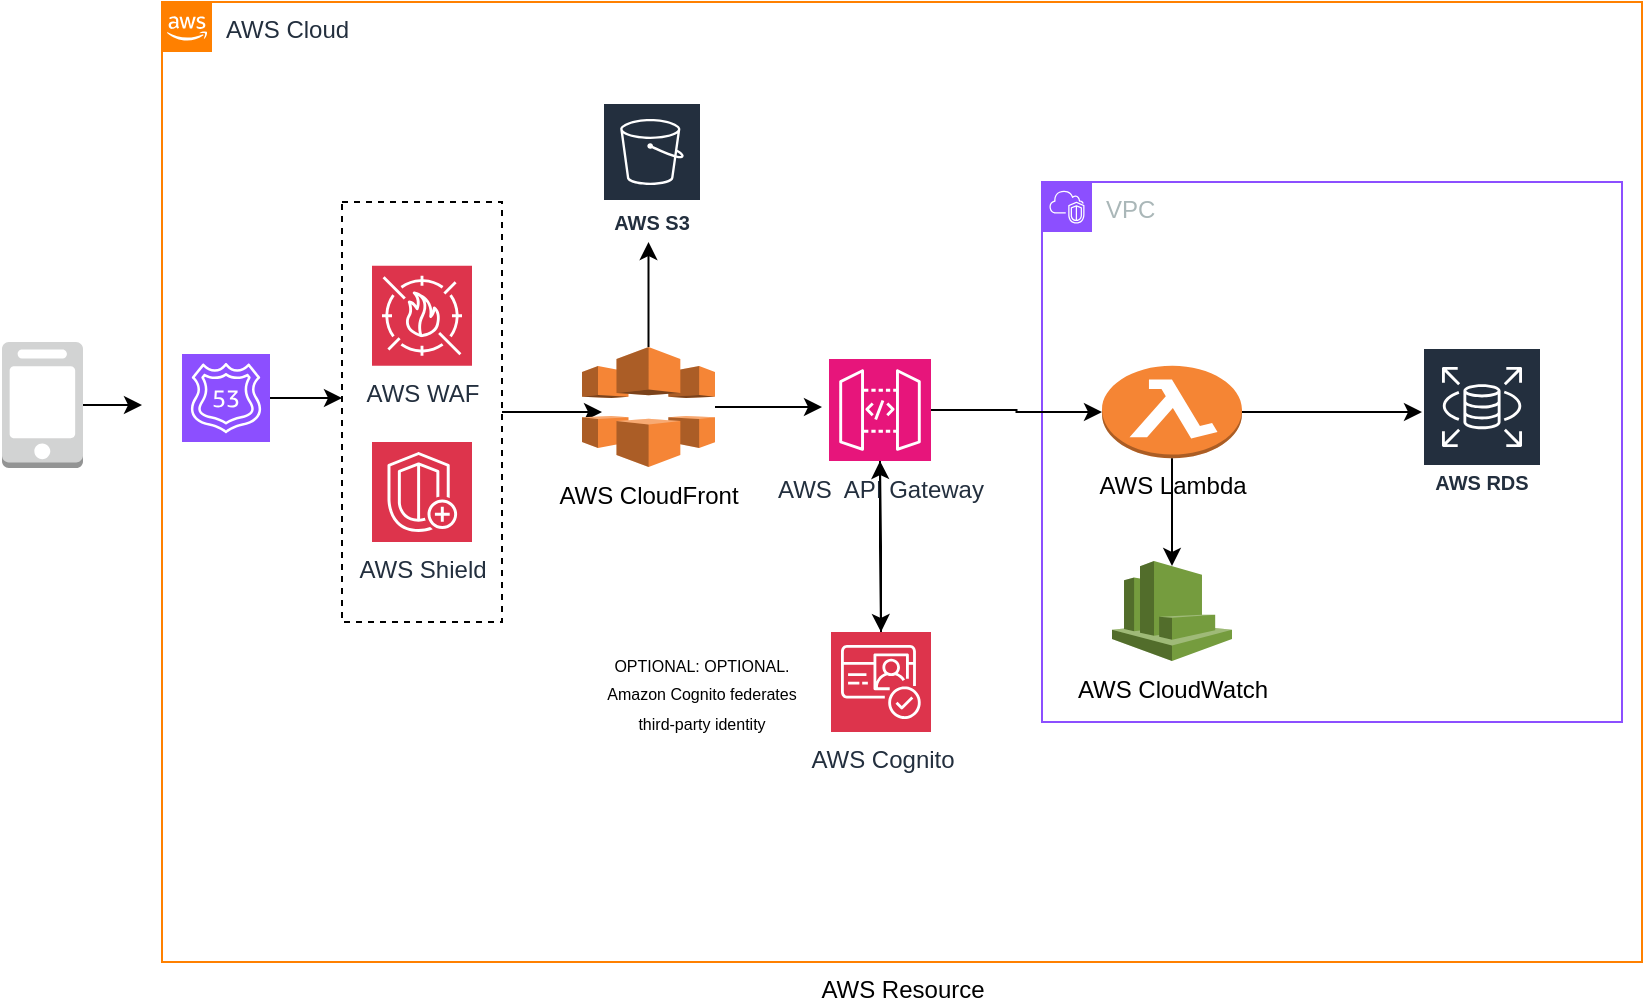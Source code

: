 <mxfile version="23.0.1" type="github">
  <diagram name="Trang-1" id="PGPuonrAZV76nMHsHKJV">
    <mxGraphModel dx="1566" dy="579" grid="1" gridSize="10" guides="1" tooltips="1" connect="1" arrows="1" fold="1" page="1" pageScale="1" pageWidth="827" pageHeight="1169" math="0" shadow="0">
      <root>
        <mxCell id="0" />
        <mxCell id="1" parent="0" />
        <mxCell id="vHsS-nZTIobniVrzyw61-35" value="AWS Resource&lt;br&gt;" style="verticalLabelPosition=bottom;verticalAlign=top;html=1;shape=mxgraph.basic.rect;fillColor2=none;strokeWidth=1;size=20;indent=5;movable=0;resizable=0;rotatable=0;deletable=0;editable=0;locked=1;connectable=0;" parent="1" vertex="1">
          <mxGeometry x="80" y="80" width="740" height="480" as="geometry" />
        </mxCell>
        <mxCell id="2dPdS4qDicGtsVxg0K6_-50" style="edgeStyle=orthogonalEdgeStyle;rounded=0;orthogonalLoop=1;jettySize=auto;html=1;" edge="1" parent="1" source="vHsS-nZTIobniVrzyw61-11">
          <mxGeometry relative="1" as="geometry">
            <mxPoint x="70" y="281.5" as="targetPoint" />
          </mxGeometry>
        </mxCell>
        <mxCell id="vHsS-nZTIobniVrzyw61-11" value="" style="outlineConnect=0;dashed=0;verticalLabelPosition=bottom;verticalAlign=top;align=center;html=1;shape=mxgraph.aws3.mobile_client;fillColor=#D2D3D3;gradientColor=none;" parent="1" vertex="1">
          <mxGeometry y="250" width="40.5" height="63" as="geometry" />
        </mxCell>
        <mxCell id="2dPdS4qDicGtsVxg0K6_-8" value="" style="group" vertex="1" connectable="0" parent="1">
          <mxGeometry x="80" y="80" width="740" height="480" as="geometry" />
        </mxCell>
        <mxCell id="2dPdS4qDicGtsVxg0K6_-55" style="edgeStyle=orthogonalEdgeStyle;rounded=0;orthogonalLoop=1;jettySize=auto;html=1;" edge="1" parent="2dPdS4qDicGtsVxg0K6_-8" source="2dPdS4qDicGtsVxg0K6_-21">
          <mxGeometry relative="1" as="geometry">
            <mxPoint x="220" y="205.01" as="targetPoint" />
          </mxGeometry>
        </mxCell>
        <mxCell id="2dPdS4qDicGtsVxg0K6_-21" value="" style="verticalLabelPosition=bottom;verticalAlign=top;html=1;shape=mxgraph.basic.rect;fillColor2=none;strokeWidth=1;size=20;indent=5;dashed=1;" vertex="1" parent="2dPdS4qDicGtsVxg0K6_-8">
          <mxGeometry x="90" y="100.01" width="80" height="210" as="geometry" />
        </mxCell>
        <mxCell id="2dPdS4qDicGtsVxg0K6_-6" value="AWS Cloud" style="points=[[0,0],[0.25,0],[0.5,0],[0.75,0],[1,0],[1,0.25],[1,0.5],[1,0.75],[1,1],[0.75,1],[0.5,1],[0.25,1],[0,1],[0,0.75],[0,0.5],[0,0.25]];outlineConnect=0;gradientColor=none;html=1;whiteSpace=wrap;fontSize=12;fontStyle=0;container=0;pointerEvents=0;collapsible=0;recursiveResize=0;shape=mxgraph.aws4.group;grIcon=mxgraph.aws4.group_aws_cloud_alt;strokeColor=#FF8000;fillColor=none;verticalAlign=top;align=left;spacingLeft=30;fontColor=#232F3E;dashed=0;" vertex="1" parent="2dPdS4qDicGtsVxg0K6_-8">
          <mxGeometry width="740" height="480" as="geometry" />
        </mxCell>
        <mxCell id="2dPdS4qDicGtsVxg0K6_-48" style="edgeStyle=orthogonalEdgeStyle;rounded=0;orthogonalLoop=1;jettySize=auto;html=1;" edge="1" parent="2dPdS4qDicGtsVxg0K6_-8" source="vHsS-nZTIobniVrzyw61-1">
          <mxGeometry relative="1" as="geometry">
            <mxPoint x="630" y="205.005" as="targetPoint" />
          </mxGeometry>
        </mxCell>
        <mxCell id="vHsS-nZTIobniVrzyw61-1" value="AWS Lambda&lt;br&gt;" style="outlineConnect=0;dashed=0;verticalLabelPosition=bottom;verticalAlign=top;align=center;html=1;shape=mxgraph.aws3.lambda_function;fillColor=#F58534;gradientColor=none;" parent="2dPdS4qDicGtsVxg0K6_-8" vertex="1">
          <mxGeometry x="470" y="181.88" width="70" height="46.25" as="geometry" />
        </mxCell>
        <mxCell id="2dPdS4qDicGtsVxg0K6_-57" style="edgeStyle=orthogonalEdgeStyle;rounded=0;orthogonalLoop=1;jettySize=auto;html=1;entryX=0.5;entryY=0;entryDx=0;entryDy=0;entryPerimeter=0;" edge="1" parent="2dPdS4qDicGtsVxg0K6_-8" source="vHsS-nZTIobniVrzyw61-7" target="2dPdS4qDicGtsVxg0K6_-56">
          <mxGeometry relative="1" as="geometry">
            <mxPoint x="359" y="280" as="targetPoint" />
          </mxGeometry>
        </mxCell>
        <mxCell id="vHsS-nZTIobniVrzyw61-7" value="AWS&amp;nbsp; API Gateway&lt;br&gt;" style="sketch=0;points=[[0,0,0],[0.25,0,0],[0.5,0,0],[0.75,0,0],[1,0,0],[0,1,0],[0.25,1,0],[0.5,1,0],[0.75,1,0],[1,1,0],[0,0.25,0],[0,0.5,0],[0,0.75,0],[1,0.25,0],[1,0.5,0],[1,0.75,0]];outlineConnect=0;fontColor=#232F3E;fillColor=#E7157B;strokeColor=#ffffff;dashed=0;verticalLabelPosition=bottom;verticalAlign=top;align=center;html=1;fontSize=12;fontStyle=0;aspect=fixed;shape=mxgraph.aws4.resourceIcon;resIcon=mxgraph.aws4.api_gateway;" parent="2dPdS4qDicGtsVxg0K6_-8" vertex="1">
          <mxGeometry x="333.5" y="178.5" width="51" height="51" as="geometry" />
        </mxCell>
        <mxCell id="vHsS-nZTIobniVrzyw61-8" value="AWS WAF&lt;br&gt;" style="sketch=0;points=[[0,0,0],[0.25,0,0],[0.5,0,0],[0.75,0,0],[1,0,0],[0,1,0],[0.25,1,0],[0.5,1,0],[0.75,1,0],[1,1,0],[0,0.25,0],[0,0.5,0],[0,0.75,0],[1,0.25,0],[1,0.5,0],[1,0.75,0]];outlineConnect=0;fontColor=#232F3E;fillColor=#DD344C;strokeColor=#ffffff;dashed=0;verticalLabelPosition=bottom;verticalAlign=top;align=center;html=1;fontSize=12;fontStyle=0;aspect=fixed;shape=mxgraph.aws4.resourceIcon;resIcon=mxgraph.aws4.waf;" parent="2dPdS4qDicGtsVxg0K6_-8" vertex="1">
          <mxGeometry x="105" y="131.88" width="50" height="50" as="geometry" />
        </mxCell>
        <mxCell id="vHsS-nZTIobniVrzyw61-17" value="AWS RDS&lt;br&gt;" style="sketch=0;outlineConnect=0;fontColor=#232F3E;gradientColor=none;strokeColor=#ffffff;fillColor=#232F3E;dashed=0;verticalLabelPosition=middle;verticalAlign=bottom;align=center;html=1;whiteSpace=wrap;fontSize=10;fontStyle=1;spacing=3;shape=mxgraph.aws4.productIcon;prIcon=mxgraph.aws4.rds;" parent="2dPdS4qDicGtsVxg0K6_-8" vertex="1">
          <mxGeometry x="630" y="172.5" width="60" height="77.5" as="geometry" />
        </mxCell>
        <mxCell id="vHsS-nZTIobniVrzyw61-18" value="AWS CloudWatch&lt;br&gt;" style="outlineConnect=0;dashed=0;verticalLabelPosition=bottom;verticalAlign=top;align=center;html=1;shape=mxgraph.aws3.cloudwatch;fillColor=#759C3E;gradientColor=none;" parent="2dPdS4qDicGtsVxg0K6_-8" vertex="1">
          <mxGeometry x="475" y="279.5" width="60" height="50" as="geometry" />
        </mxCell>
        <mxCell id="2dPdS4qDicGtsVxg0K6_-3" value="VPC" style="points=[[0,0],[0.25,0],[0.5,0],[0.75,0],[1,0],[1,0.25],[1,0.5],[1,0.75],[1,1],[0.75,1],[0.5,1],[0.25,1],[0,1],[0,0.75],[0,0.5],[0,0.25]];outlineConnect=0;gradientColor=none;html=1;whiteSpace=wrap;fontSize=12;fontStyle=0;container=1;pointerEvents=0;collapsible=0;recursiveResize=0;shape=mxgraph.aws4.group;grIcon=mxgraph.aws4.group_vpc2;strokeColor=#8C4FFF;fillColor=none;verticalAlign=top;align=left;spacingLeft=30;fontColor=#AAB7B8;dashed=0;" vertex="1" parent="2dPdS4qDicGtsVxg0K6_-8">
          <mxGeometry x="440" y="90" width="290" height="270" as="geometry" />
        </mxCell>
        <mxCell id="2dPdS4qDicGtsVxg0K6_-13" value="AWS Shield" style="sketch=0;points=[[0,0,0],[0.25,0,0],[0.5,0,0],[0.75,0,0],[1,0,0],[0,1,0],[0.25,1,0],[0.5,1,0],[0.75,1,0],[1,1,0],[0,0.25,0],[0,0.5,0],[0,0.75,0],[1,0.25,0],[1,0.5,0],[1,0.75,0]];outlineConnect=0;fontColor=#232F3E;fillColor=#DD344C;strokeColor=#ffffff;dashed=0;verticalLabelPosition=bottom;verticalAlign=top;align=center;html=1;fontSize=12;fontStyle=0;aspect=fixed;shape=mxgraph.aws4.resourceIcon;resIcon=mxgraph.aws4.shield;" vertex="1" parent="2dPdS4qDicGtsVxg0K6_-8">
          <mxGeometry x="105" y="220" width="50" height="50" as="geometry" />
        </mxCell>
        <mxCell id="2dPdS4qDicGtsVxg0K6_-45" style="edgeStyle=orthogonalEdgeStyle;rounded=0;orthogonalLoop=1;jettySize=auto;html=1;" edge="1" parent="2dPdS4qDicGtsVxg0K6_-8" source="2dPdS4qDicGtsVxg0K6_-14">
          <mxGeometry relative="1" as="geometry">
            <mxPoint x="330.0" y="202.5" as="targetPoint" />
          </mxGeometry>
        </mxCell>
        <mxCell id="2dPdS4qDicGtsVxg0K6_-51" style="edgeStyle=orthogonalEdgeStyle;rounded=0;orthogonalLoop=1;jettySize=auto;html=1;" edge="1" parent="2dPdS4qDicGtsVxg0K6_-8" source="2dPdS4qDicGtsVxg0K6_-14">
          <mxGeometry relative="1" as="geometry">
            <mxPoint x="243.25" y="120.0" as="targetPoint" />
          </mxGeometry>
        </mxCell>
        <mxCell id="2dPdS4qDicGtsVxg0K6_-14" value="AWS CloudFront&lt;br&gt;" style="outlineConnect=0;dashed=0;verticalLabelPosition=bottom;verticalAlign=top;align=center;html=1;shape=mxgraph.aws3.cloudfront;fillColor=#F58536;gradientColor=none;" vertex="1" parent="2dPdS4qDicGtsVxg0K6_-8">
          <mxGeometry x="210" y="172.5" width="66.5" height="60" as="geometry" />
        </mxCell>
        <mxCell id="2dPdS4qDicGtsVxg0K6_-35" style="edgeStyle=orthogonalEdgeStyle;rounded=0;orthogonalLoop=1;jettySize=auto;html=1;" edge="1" parent="2dPdS4qDicGtsVxg0K6_-8" source="2dPdS4qDicGtsVxg0K6_-29">
          <mxGeometry relative="1" as="geometry">
            <mxPoint x="90.0" y="198" as="targetPoint" />
          </mxGeometry>
        </mxCell>
        <mxCell id="2dPdS4qDicGtsVxg0K6_-29" value="" style="sketch=0;points=[[0,0,0],[0.25,0,0],[0.5,0,0],[0.75,0,0],[1,0,0],[0,1,0],[0.25,1,0],[0.5,1,0],[0.75,1,0],[1,1,0],[0,0.25,0],[0,0.5,0],[0,0.75,0],[1,0.25,0],[1,0.5,0],[1,0.75,0]];outlineConnect=0;fontColor=#232F3E;fillColor=#8C4FFF;strokeColor=#ffffff;dashed=0;verticalLabelPosition=bottom;verticalAlign=top;align=center;html=1;fontSize=12;fontStyle=0;aspect=fixed;shape=mxgraph.aws4.resourceIcon;resIcon=mxgraph.aws4.route_53;" vertex="1" parent="2dPdS4qDicGtsVxg0K6_-8">
          <mxGeometry x="10" y="176" width="44" height="44" as="geometry" />
        </mxCell>
        <mxCell id="2dPdS4qDicGtsVxg0K6_-46" style="edgeStyle=orthogonalEdgeStyle;rounded=0;orthogonalLoop=1;jettySize=auto;html=1;entryX=0;entryY=0.5;entryDx=0;entryDy=0;entryPerimeter=0;" edge="1" parent="2dPdS4qDicGtsVxg0K6_-8" source="vHsS-nZTIobniVrzyw61-7" target="vHsS-nZTIobniVrzyw61-1">
          <mxGeometry relative="1" as="geometry" />
        </mxCell>
        <mxCell id="2dPdS4qDicGtsVxg0K6_-49" style="edgeStyle=orthogonalEdgeStyle;rounded=0;orthogonalLoop=1;jettySize=auto;html=1;entryX=0.5;entryY=0.05;entryDx=0;entryDy=0;entryPerimeter=0;" edge="1" parent="2dPdS4qDicGtsVxg0K6_-8" source="vHsS-nZTIobniVrzyw61-1" target="vHsS-nZTIobniVrzyw61-18">
          <mxGeometry relative="1" as="geometry" />
        </mxCell>
        <mxCell id="2dPdS4qDicGtsVxg0K6_-59" style="edgeStyle=orthogonalEdgeStyle;rounded=0;orthogonalLoop=1;jettySize=auto;html=1;" edge="1" parent="2dPdS4qDicGtsVxg0K6_-8" source="2dPdS4qDicGtsVxg0K6_-56" target="vHsS-nZTIobniVrzyw61-7">
          <mxGeometry relative="1" as="geometry" />
        </mxCell>
        <mxCell id="2dPdS4qDicGtsVxg0K6_-56" value="AWS Cognito&lt;br&gt;" style="sketch=0;points=[[0,0,0],[0.25,0,0],[0.5,0,0],[0.75,0,0],[1,0,0],[0,1,0],[0.25,1,0],[0.5,1,0],[0.75,1,0],[1,1,0],[0,0.25,0],[0,0.5,0],[0,0.75,0],[1,0.25,0],[1,0.5,0],[1,0.75,0]];outlineConnect=0;fontColor=#232F3E;fillColor=#DD344C;strokeColor=#ffffff;dashed=0;verticalLabelPosition=bottom;verticalAlign=top;align=center;html=1;fontSize=12;fontStyle=0;aspect=fixed;shape=mxgraph.aws4.resourceIcon;resIcon=mxgraph.aws4.cognito;" vertex="1" parent="2dPdS4qDicGtsVxg0K6_-8">
          <mxGeometry x="334.5" y="315" width="50" height="50" as="geometry" />
        </mxCell>
        <mxCell id="2dPdS4qDicGtsVxg0K6_-58" value="&lt;font style=&quot;font-size: 8px;&quot;&gt;OPTIONAL:&amp;nbsp;OPTIONAL. Amazon Cognito federates third-party identity&lt;/font&gt;" style="text;html=1;strokeColor=none;fillColor=none;align=center;verticalAlign=middle;whiteSpace=wrap;rounded=0;" vertex="1" parent="2dPdS4qDicGtsVxg0K6_-8">
          <mxGeometry x="220" y="330" width="100" height="30" as="geometry" />
        </mxCell>
        <mxCell id="2dPdS4qDicGtsVxg0K6_-15" value="AWS S3" style="sketch=0;outlineConnect=0;fontColor=#232F3E;gradientColor=none;strokeColor=#ffffff;fillColor=#232F3E;dashed=0;verticalLabelPosition=middle;verticalAlign=bottom;align=center;html=1;whiteSpace=wrap;fontSize=10;fontStyle=1;spacing=3;shape=mxgraph.aws4.productIcon;prIcon=mxgraph.aws4.s3;" vertex="1" parent="1">
          <mxGeometry x="300" y="130" width="50" height="70" as="geometry" />
        </mxCell>
      </root>
    </mxGraphModel>
  </diagram>
</mxfile>
